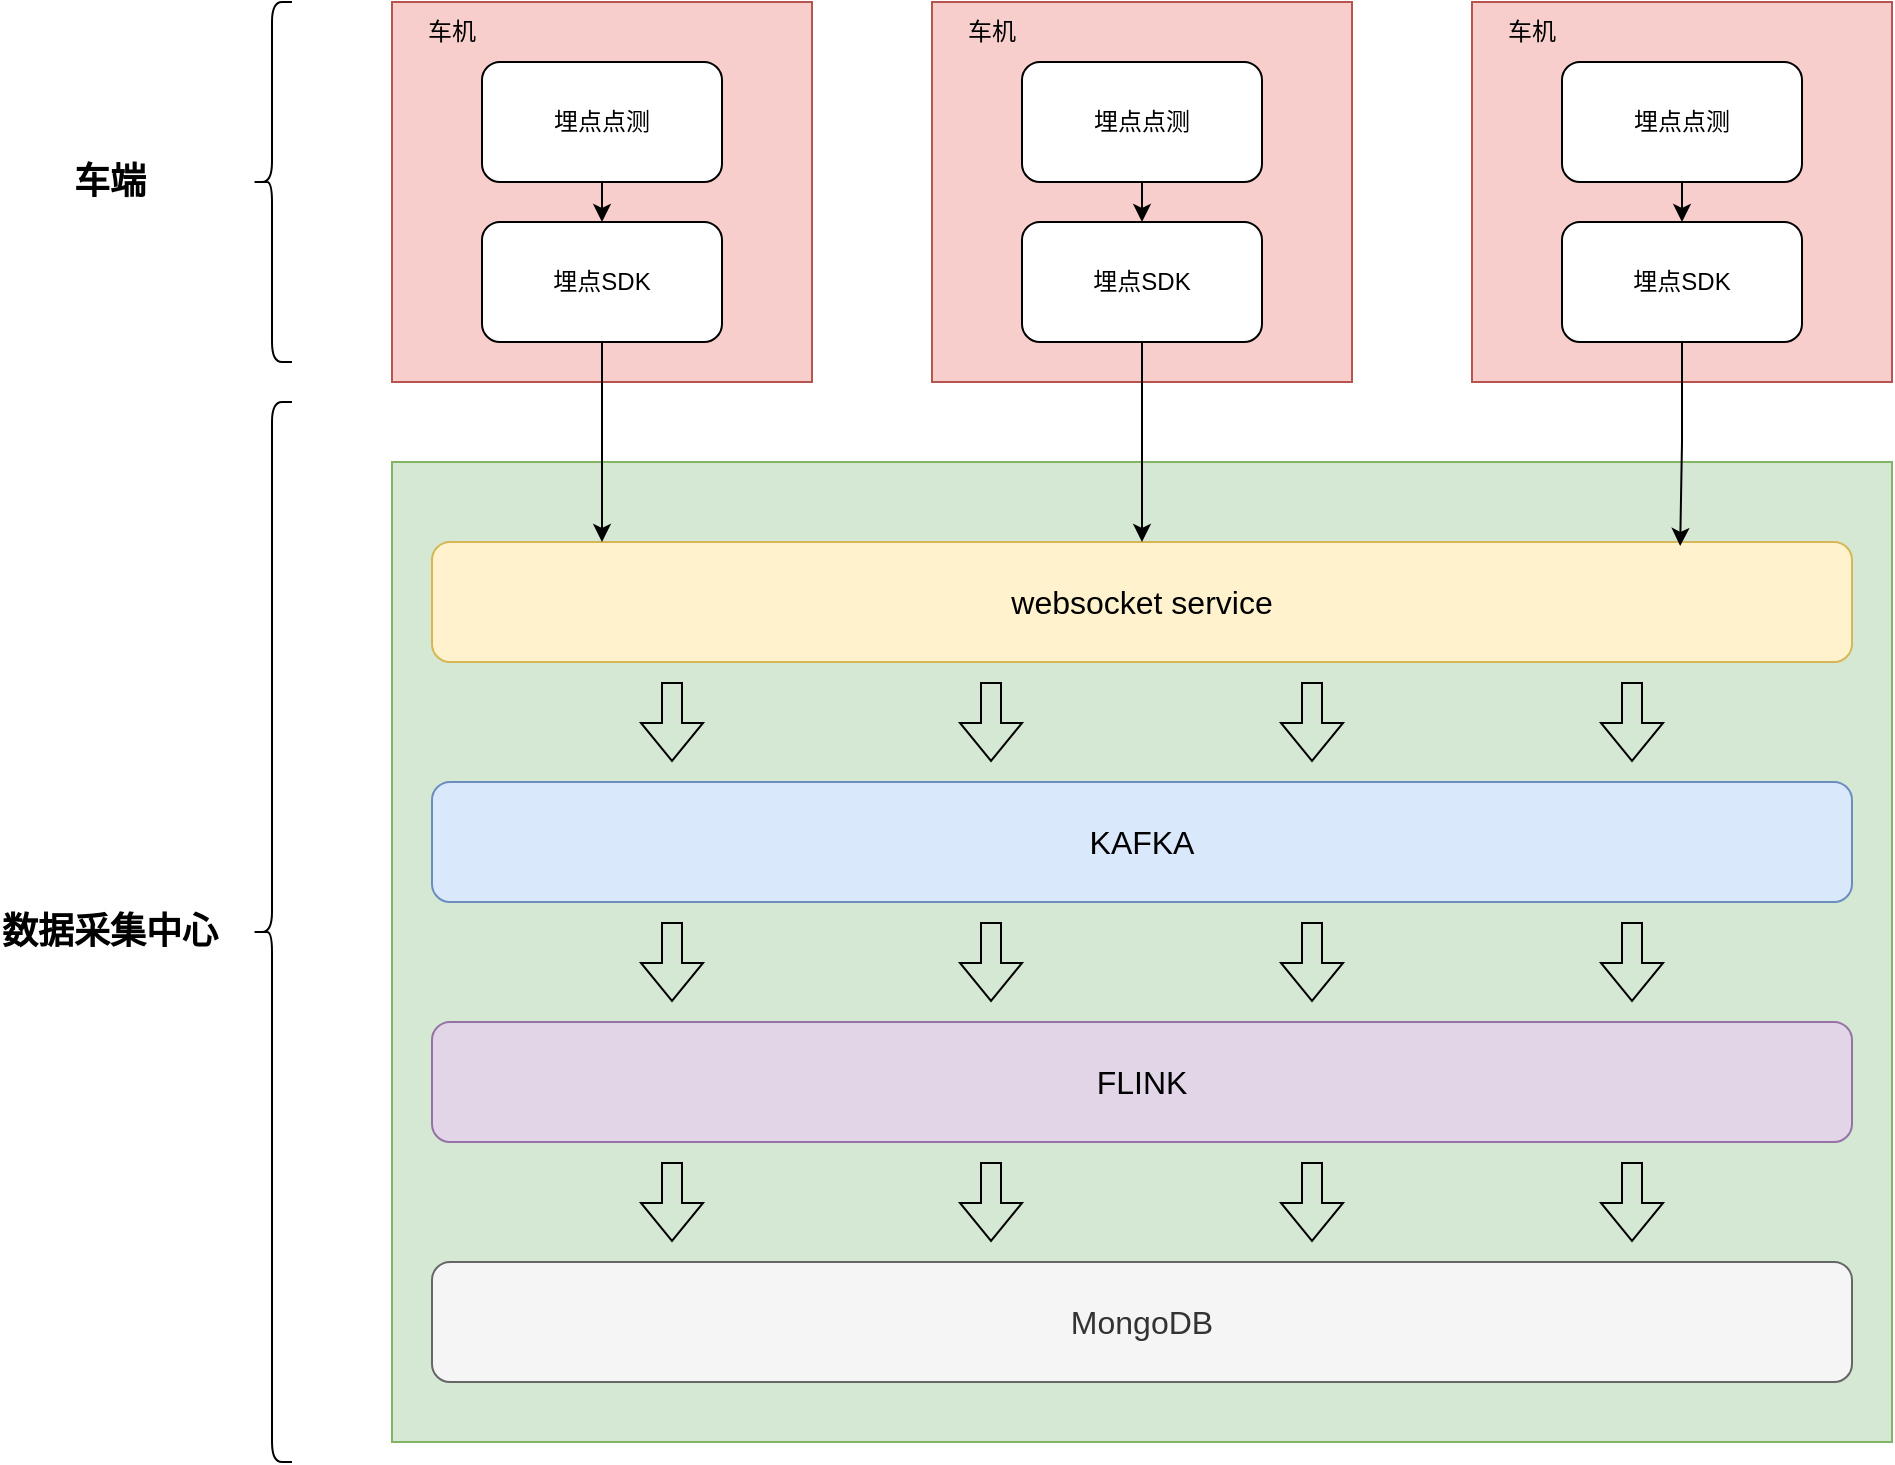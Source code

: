 <mxfile version="27.1.3">
  <diagram name="第 1 页" id="5tBbyZS10oeuzcKt32nb">
    <mxGraphModel dx="2018" dy="2281" grid="1" gridSize="10" guides="1" tooltips="1" connect="1" arrows="1" fold="1" page="1" pageScale="1" pageWidth="827" pageHeight="1169" math="0" shadow="0">
      <root>
        <mxCell id="0" />
        <mxCell id="1" parent="0" />
        <mxCell id="N5TvLH0tYXLtDI16kFAI-1" value="" style="rounded=0;whiteSpace=wrap;html=1;fillColor=#d5e8d4;strokeColor=#82b366;" vertex="1" parent="1">
          <mxGeometry x="500" y="160" width="750" height="490" as="geometry" />
        </mxCell>
        <mxCell id="N5TvLH0tYXLtDI16kFAI-3" value="&lt;font style=&quot;font-size: 16px;&quot;&gt;websocket service&lt;/font&gt;" style="rounded=1;whiteSpace=wrap;html=1;fillColor=#fff2cc;strokeColor=#d6b656;" vertex="1" parent="1">
          <mxGeometry x="520" y="200" width="710" height="60" as="geometry" />
        </mxCell>
        <mxCell id="N5TvLH0tYXLtDI16kFAI-7" value="" style="rounded=0;whiteSpace=wrap;html=1;fillColor=#f8cecc;strokeColor=#b85450;" vertex="1" parent="1">
          <mxGeometry x="500" y="-70" width="210" height="190" as="geometry" />
        </mxCell>
        <mxCell id="N5TvLH0tYXLtDI16kFAI-11" style="edgeStyle=orthogonalEdgeStyle;rounded=0;orthogonalLoop=1;jettySize=auto;html=1;exitX=0.5;exitY=1;exitDx=0;exitDy=0;entryX=0.5;entryY=0;entryDx=0;entryDy=0;" edge="1" parent="1" source="N5TvLH0tYXLtDI16kFAI-8" target="N5TvLH0tYXLtDI16kFAI-9">
          <mxGeometry relative="1" as="geometry" />
        </mxCell>
        <mxCell id="N5TvLH0tYXLtDI16kFAI-8" value="埋点点测" style="rounded=1;whiteSpace=wrap;html=1;" vertex="1" parent="1">
          <mxGeometry x="545" y="-40" width="120" height="60" as="geometry" />
        </mxCell>
        <mxCell id="N5TvLH0tYXLtDI16kFAI-9" value="埋点SDK" style="rounded=1;whiteSpace=wrap;html=1;" vertex="1" parent="1">
          <mxGeometry x="545" y="40" width="120" height="60" as="geometry" />
        </mxCell>
        <mxCell id="N5TvLH0tYXLtDI16kFAI-10" value="车机" style="text;html=1;align=center;verticalAlign=middle;whiteSpace=wrap;rounded=0;" vertex="1" parent="1">
          <mxGeometry x="500" y="-70" width="60" height="30" as="geometry" />
        </mxCell>
        <mxCell id="N5TvLH0tYXLtDI16kFAI-13" value="" style="rounded=0;whiteSpace=wrap;html=1;fillColor=#f8cecc;strokeColor=#b85450;" vertex="1" parent="1">
          <mxGeometry x="770" y="-70" width="210" height="190" as="geometry" />
        </mxCell>
        <mxCell id="N5TvLH0tYXLtDI16kFAI-14" style="edgeStyle=orthogonalEdgeStyle;rounded=0;orthogonalLoop=1;jettySize=auto;html=1;exitX=0.5;exitY=1;exitDx=0;exitDy=0;entryX=0.5;entryY=0;entryDx=0;entryDy=0;" edge="1" parent="1" source="N5TvLH0tYXLtDI16kFAI-15" target="N5TvLH0tYXLtDI16kFAI-16">
          <mxGeometry relative="1" as="geometry" />
        </mxCell>
        <mxCell id="N5TvLH0tYXLtDI16kFAI-15" value="埋点点测" style="rounded=1;whiteSpace=wrap;html=1;" vertex="1" parent="1">
          <mxGeometry x="815" y="-40" width="120" height="60" as="geometry" />
        </mxCell>
        <mxCell id="N5TvLH0tYXLtDI16kFAI-27" style="edgeStyle=orthogonalEdgeStyle;rounded=0;orthogonalLoop=1;jettySize=auto;html=1;entryX=0.5;entryY=0;entryDx=0;entryDy=0;" edge="1" parent="1" source="N5TvLH0tYXLtDI16kFAI-16" target="N5TvLH0tYXLtDI16kFAI-3">
          <mxGeometry relative="1" as="geometry" />
        </mxCell>
        <mxCell id="N5TvLH0tYXLtDI16kFAI-16" value="埋点SDK" style="rounded=1;whiteSpace=wrap;html=1;" vertex="1" parent="1">
          <mxGeometry x="815" y="40" width="120" height="60" as="geometry" />
        </mxCell>
        <mxCell id="N5TvLH0tYXLtDI16kFAI-17" value="车机" style="text;html=1;align=center;verticalAlign=middle;whiteSpace=wrap;rounded=0;" vertex="1" parent="1">
          <mxGeometry x="770" y="-70" width="60" height="30" as="geometry" />
        </mxCell>
        <mxCell id="N5TvLH0tYXLtDI16kFAI-19" value="" style="rounded=0;whiteSpace=wrap;html=1;fillColor=#f8cecc;strokeColor=#b85450;" vertex="1" parent="1">
          <mxGeometry x="1040" y="-70" width="210" height="190" as="geometry" />
        </mxCell>
        <mxCell id="N5TvLH0tYXLtDI16kFAI-20" style="edgeStyle=orthogonalEdgeStyle;rounded=0;orthogonalLoop=1;jettySize=auto;html=1;exitX=0.5;exitY=1;exitDx=0;exitDy=0;entryX=0.5;entryY=0;entryDx=0;entryDy=0;" edge="1" parent="1" source="N5TvLH0tYXLtDI16kFAI-21" target="N5TvLH0tYXLtDI16kFAI-22">
          <mxGeometry relative="1" as="geometry" />
        </mxCell>
        <mxCell id="N5TvLH0tYXLtDI16kFAI-21" value="埋点点测" style="rounded=1;whiteSpace=wrap;html=1;" vertex="1" parent="1">
          <mxGeometry x="1085" y="-40" width="120" height="60" as="geometry" />
        </mxCell>
        <mxCell id="N5TvLH0tYXLtDI16kFAI-22" value="埋点SDK" style="rounded=1;whiteSpace=wrap;html=1;" vertex="1" parent="1">
          <mxGeometry x="1085" y="40" width="120" height="60" as="geometry" />
        </mxCell>
        <mxCell id="N5TvLH0tYXLtDI16kFAI-23" value="车机" style="text;html=1;align=center;verticalAlign=middle;whiteSpace=wrap;rounded=0;" vertex="1" parent="1">
          <mxGeometry x="1040" y="-70" width="60" height="30" as="geometry" />
        </mxCell>
        <mxCell id="N5TvLH0tYXLtDI16kFAI-26" style="edgeStyle=orthogonalEdgeStyle;rounded=0;orthogonalLoop=1;jettySize=auto;html=1;exitX=0.5;exitY=1;exitDx=0;exitDy=0;" edge="1" parent="1" source="N5TvLH0tYXLtDI16kFAI-9">
          <mxGeometry relative="1" as="geometry">
            <mxPoint x="605" y="200" as="targetPoint" />
          </mxGeometry>
        </mxCell>
        <mxCell id="N5TvLH0tYXLtDI16kFAI-28" style="edgeStyle=orthogonalEdgeStyle;rounded=0;orthogonalLoop=1;jettySize=auto;html=1;entryX=0.879;entryY=0.033;entryDx=0;entryDy=0;entryPerimeter=0;" edge="1" parent="1" source="N5TvLH0tYXLtDI16kFAI-22" target="N5TvLH0tYXLtDI16kFAI-3">
          <mxGeometry relative="1" as="geometry" />
        </mxCell>
        <mxCell id="N5TvLH0tYXLtDI16kFAI-29" value="" style="shape=flexArrow;endArrow=classic;html=1;rounded=0;" edge="1" parent="1">
          <mxGeometry width="50" height="50" relative="1" as="geometry">
            <mxPoint x="640" y="270" as="sourcePoint" />
            <mxPoint x="640" y="310" as="targetPoint" />
          </mxGeometry>
        </mxCell>
        <mxCell id="N5TvLH0tYXLtDI16kFAI-30" value="" style="shape=flexArrow;endArrow=classic;html=1;rounded=0;" edge="1" parent="1">
          <mxGeometry width="50" height="50" relative="1" as="geometry">
            <mxPoint x="799.5" y="270" as="sourcePoint" />
            <mxPoint x="799.5" y="310" as="targetPoint" />
          </mxGeometry>
        </mxCell>
        <mxCell id="N5TvLH0tYXLtDI16kFAI-31" value="" style="shape=flexArrow;endArrow=classic;html=1;rounded=0;" edge="1" parent="1">
          <mxGeometry width="50" height="50" relative="1" as="geometry">
            <mxPoint x="960" y="270" as="sourcePoint" />
            <mxPoint x="960" y="310" as="targetPoint" />
          </mxGeometry>
        </mxCell>
        <mxCell id="N5TvLH0tYXLtDI16kFAI-32" value="" style="shape=flexArrow;endArrow=classic;html=1;rounded=0;" edge="1" parent="1">
          <mxGeometry width="50" height="50" relative="1" as="geometry">
            <mxPoint x="1120" y="270" as="sourcePoint" />
            <mxPoint x="1120" y="310" as="targetPoint" />
          </mxGeometry>
        </mxCell>
        <mxCell id="N5TvLH0tYXLtDI16kFAI-33" value="&lt;font style=&quot;font-size: 16px;&quot;&gt;KAFKA&lt;/font&gt;" style="rounded=1;whiteSpace=wrap;html=1;fillColor=#dae8fc;strokeColor=#6c8ebf;" vertex="1" parent="1">
          <mxGeometry x="520" y="320" width="710" height="60" as="geometry" />
        </mxCell>
        <mxCell id="N5TvLH0tYXLtDI16kFAI-34" value="" style="shape=flexArrow;endArrow=classic;html=1;rounded=0;" edge="1" parent="1">
          <mxGeometry width="50" height="50" relative="1" as="geometry">
            <mxPoint x="640" y="390" as="sourcePoint" />
            <mxPoint x="640" y="430" as="targetPoint" />
          </mxGeometry>
        </mxCell>
        <mxCell id="N5TvLH0tYXLtDI16kFAI-35" value="" style="shape=flexArrow;endArrow=classic;html=1;rounded=0;" edge="1" parent="1">
          <mxGeometry width="50" height="50" relative="1" as="geometry">
            <mxPoint x="799.5" y="390" as="sourcePoint" />
            <mxPoint x="799.5" y="430" as="targetPoint" />
          </mxGeometry>
        </mxCell>
        <mxCell id="N5TvLH0tYXLtDI16kFAI-36" value="" style="shape=flexArrow;endArrow=classic;html=1;rounded=0;" edge="1" parent="1">
          <mxGeometry width="50" height="50" relative="1" as="geometry">
            <mxPoint x="960" y="390" as="sourcePoint" />
            <mxPoint x="960" y="430" as="targetPoint" />
          </mxGeometry>
        </mxCell>
        <mxCell id="N5TvLH0tYXLtDI16kFAI-37" value="" style="shape=flexArrow;endArrow=classic;html=1;rounded=0;" edge="1" parent="1">
          <mxGeometry width="50" height="50" relative="1" as="geometry">
            <mxPoint x="1120" y="390" as="sourcePoint" />
            <mxPoint x="1120" y="430" as="targetPoint" />
          </mxGeometry>
        </mxCell>
        <mxCell id="N5TvLH0tYXLtDI16kFAI-38" value="&lt;font style=&quot;font-size: 16px;&quot;&gt;FLINK&lt;/font&gt;" style="rounded=1;whiteSpace=wrap;html=1;fillColor=#e1d5e7;strokeColor=#9673a6;" vertex="1" parent="1">
          <mxGeometry x="520" y="440" width="710" height="60" as="geometry" />
        </mxCell>
        <mxCell id="N5TvLH0tYXLtDI16kFAI-39" value="&lt;span style=&quot;font-size: 16px;&quot;&gt;MongoDB&lt;/span&gt;" style="rounded=1;whiteSpace=wrap;html=1;fillColor=#f5f5f5;fontColor=#333333;strokeColor=#666666;" vertex="1" parent="1">
          <mxGeometry x="520" y="560" width="710" height="60" as="geometry" />
        </mxCell>
        <mxCell id="N5TvLH0tYXLtDI16kFAI-40" value="" style="shape=flexArrow;endArrow=classic;html=1;rounded=0;" edge="1" parent="1">
          <mxGeometry width="50" height="50" relative="1" as="geometry">
            <mxPoint x="640" y="510" as="sourcePoint" />
            <mxPoint x="640" y="550" as="targetPoint" />
          </mxGeometry>
        </mxCell>
        <mxCell id="N5TvLH0tYXLtDI16kFAI-41" value="" style="shape=flexArrow;endArrow=classic;html=1;rounded=0;" edge="1" parent="1">
          <mxGeometry width="50" height="50" relative="1" as="geometry">
            <mxPoint x="799.5" y="510" as="sourcePoint" />
            <mxPoint x="799.5" y="550" as="targetPoint" />
          </mxGeometry>
        </mxCell>
        <mxCell id="N5TvLH0tYXLtDI16kFAI-43" value="" style="shape=flexArrow;endArrow=classic;html=1;rounded=0;" edge="1" parent="1">
          <mxGeometry width="50" height="50" relative="1" as="geometry">
            <mxPoint x="960" y="510" as="sourcePoint" />
            <mxPoint x="960" y="550" as="targetPoint" />
          </mxGeometry>
        </mxCell>
        <mxCell id="N5TvLH0tYXLtDI16kFAI-44" value="" style="shape=flexArrow;endArrow=classic;html=1;rounded=0;" edge="1" parent="1">
          <mxGeometry width="50" height="50" relative="1" as="geometry">
            <mxPoint x="1120" y="510" as="sourcePoint" />
            <mxPoint x="1120" y="550" as="targetPoint" />
          </mxGeometry>
        </mxCell>
        <mxCell id="N5TvLH0tYXLtDI16kFAI-45" value="" style="shape=curlyBracket;whiteSpace=wrap;html=1;rounded=1;labelPosition=left;verticalLabelPosition=middle;align=right;verticalAlign=middle;" vertex="1" parent="1">
          <mxGeometry x="430" y="130" width="20" height="530" as="geometry" />
        </mxCell>
        <mxCell id="N5TvLH0tYXLtDI16kFAI-46" value="数据采集中心" style="text;html=1;align=center;verticalAlign=middle;whiteSpace=wrap;rounded=0;fontSize=18;fontStyle=1" vertex="1" parent="1">
          <mxGeometry x="304" y="375" width="110" height="40" as="geometry" />
        </mxCell>
        <mxCell id="N5TvLH0tYXLtDI16kFAI-47" value="" style="shape=curlyBracket;whiteSpace=wrap;html=1;rounded=1;labelPosition=left;verticalLabelPosition=middle;align=right;verticalAlign=middle;" vertex="1" parent="1">
          <mxGeometry x="430" y="-70" width="20" height="180" as="geometry" />
        </mxCell>
        <mxCell id="N5TvLH0tYXLtDI16kFAI-48" value="车端" style="text;html=1;align=center;verticalAlign=middle;whiteSpace=wrap;rounded=0;fontSize=18;fontStyle=1" vertex="1" parent="1">
          <mxGeometry x="329" y="5" width="60" height="30" as="geometry" />
        </mxCell>
      </root>
    </mxGraphModel>
  </diagram>
</mxfile>
